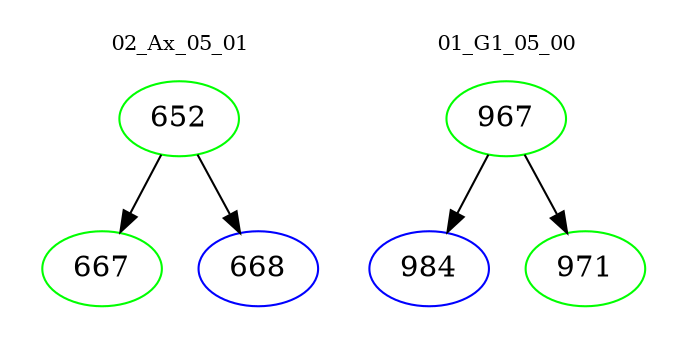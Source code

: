 digraph{
subgraph cluster_0 {
color = white
label = "02_Ax_05_01";
fontsize=10;
T0_652 [label="652", color="green"]
T0_652 -> T0_667 [color="black"]
T0_667 [label="667", color="green"]
T0_652 -> T0_668 [color="black"]
T0_668 [label="668", color="blue"]
}
subgraph cluster_1 {
color = white
label = "01_G1_05_00";
fontsize=10;
T1_967 [label="967", color="green"]
T1_967 -> T1_984 [color="black"]
T1_984 [label="984", color="blue"]
T1_967 -> T1_971 [color="black"]
T1_971 [label="971", color="green"]
}
}

